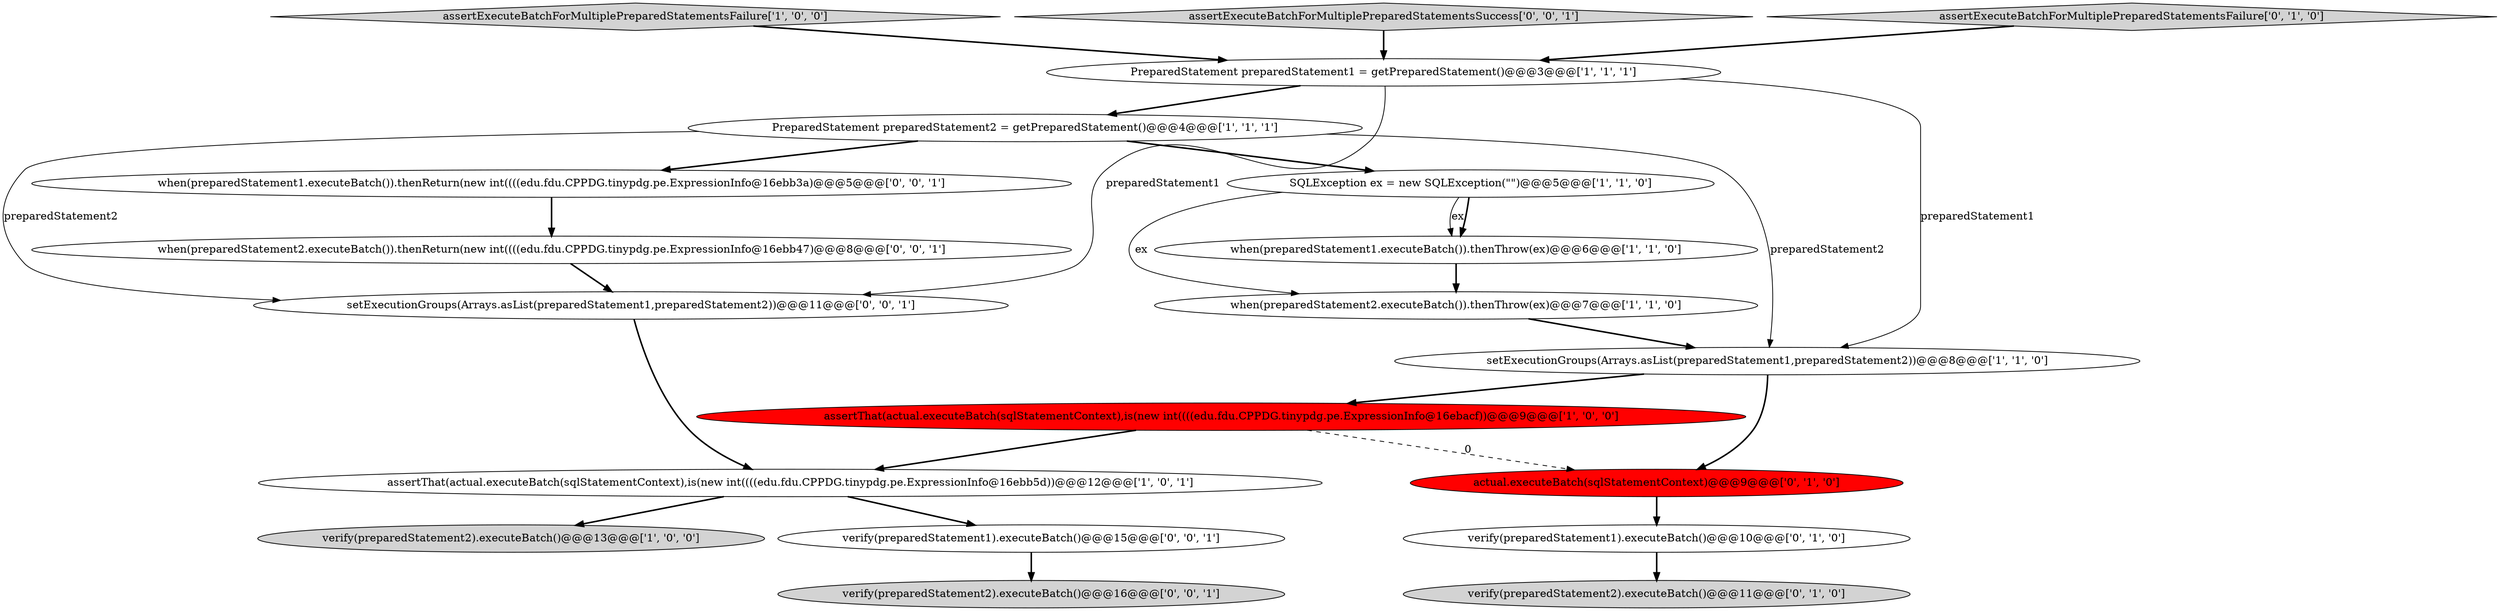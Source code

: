 digraph {
0 [style = filled, label = "assertThat(actual.executeBatch(sqlStatementContext),is(new int((((edu.fdu.CPPDG.tinypdg.pe.ExpressionInfo@16ebacf))@@@9@@@['1', '0', '0']", fillcolor = red, shape = ellipse image = "AAA1AAABBB1BBB"];
2 [style = filled, label = "verify(preparedStatement2).executeBatch()@@@13@@@['1', '0', '0']", fillcolor = lightgray, shape = ellipse image = "AAA0AAABBB1BBB"];
16 [style = filled, label = "verify(preparedStatement2).executeBatch()@@@16@@@['0', '0', '1']", fillcolor = lightgray, shape = ellipse image = "AAA0AAABBB3BBB"];
10 [style = filled, label = "verify(preparedStatement2).executeBatch()@@@11@@@['0', '1', '0']", fillcolor = lightgray, shape = ellipse image = "AAA0AAABBB2BBB"];
18 [style = filled, label = "verify(preparedStatement1).executeBatch()@@@15@@@['0', '0', '1']", fillcolor = white, shape = ellipse image = "AAA0AAABBB3BBB"];
1 [style = filled, label = "assertThat(actual.executeBatch(sqlStatementContext),is(new int((((edu.fdu.CPPDG.tinypdg.pe.ExpressionInfo@16ebb5d))@@@12@@@['1', '0', '1']", fillcolor = white, shape = ellipse image = "AAA0AAABBB1BBB"];
12 [style = filled, label = "actual.executeBatch(sqlStatementContext)@@@9@@@['0', '1', '0']", fillcolor = red, shape = ellipse image = "AAA1AAABBB2BBB"];
13 [style = filled, label = "verify(preparedStatement1).executeBatch()@@@10@@@['0', '1', '0']", fillcolor = white, shape = ellipse image = "AAA0AAABBB2BBB"];
4 [style = filled, label = "setExecutionGroups(Arrays.asList(preparedStatement1,preparedStatement2))@@@8@@@['1', '1', '0']", fillcolor = white, shape = ellipse image = "AAA0AAABBB1BBB"];
7 [style = filled, label = "SQLException ex = new SQLException(\"\")@@@5@@@['1', '1', '0']", fillcolor = white, shape = ellipse image = "AAA0AAABBB1BBB"];
8 [style = filled, label = "assertExecuteBatchForMultiplePreparedStatementsFailure['1', '0', '0']", fillcolor = lightgray, shape = diamond image = "AAA0AAABBB1BBB"];
6 [style = filled, label = "PreparedStatement preparedStatement2 = getPreparedStatement()@@@4@@@['1', '1', '1']", fillcolor = white, shape = ellipse image = "AAA0AAABBB1BBB"];
14 [style = filled, label = "when(preparedStatement2.executeBatch()).thenReturn(new int((((edu.fdu.CPPDG.tinypdg.pe.ExpressionInfo@16ebb47)@@@8@@@['0', '0', '1']", fillcolor = white, shape = ellipse image = "AAA0AAABBB3BBB"];
9 [style = filled, label = "when(preparedStatement2.executeBatch()).thenThrow(ex)@@@7@@@['1', '1', '0']", fillcolor = white, shape = ellipse image = "AAA0AAABBB1BBB"];
15 [style = filled, label = "assertExecuteBatchForMultiplePreparedStatementsSuccess['0', '0', '1']", fillcolor = lightgray, shape = diamond image = "AAA0AAABBB3BBB"];
11 [style = filled, label = "assertExecuteBatchForMultiplePreparedStatementsFailure['0', '1', '0']", fillcolor = lightgray, shape = diamond image = "AAA0AAABBB2BBB"];
17 [style = filled, label = "when(preparedStatement1.executeBatch()).thenReturn(new int((((edu.fdu.CPPDG.tinypdg.pe.ExpressionInfo@16ebb3a)@@@5@@@['0', '0', '1']", fillcolor = white, shape = ellipse image = "AAA0AAABBB3BBB"];
19 [style = filled, label = "setExecutionGroups(Arrays.asList(preparedStatement1,preparedStatement2))@@@11@@@['0', '0', '1']", fillcolor = white, shape = ellipse image = "AAA0AAABBB3BBB"];
5 [style = filled, label = "when(preparedStatement1.executeBatch()).thenThrow(ex)@@@6@@@['1', '1', '0']", fillcolor = white, shape = ellipse image = "AAA0AAABBB1BBB"];
3 [style = filled, label = "PreparedStatement preparedStatement1 = getPreparedStatement()@@@3@@@['1', '1', '1']", fillcolor = white, shape = ellipse image = "AAA0AAABBB1BBB"];
6->17 [style = bold, label=""];
13->10 [style = bold, label=""];
5->9 [style = bold, label=""];
9->4 [style = bold, label=""];
8->3 [style = bold, label=""];
6->19 [style = solid, label="preparedStatement2"];
3->6 [style = bold, label=""];
14->19 [style = bold, label=""];
1->18 [style = bold, label=""];
0->12 [style = dashed, label="0"];
15->3 [style = bold, label=""];
4->0 [style = bold, label=""];
7->5 [style = solid, label="ex"];
12->13 [style = bold, label=""];
19->1 [style = bold, label=""];
7->5 [style = bold, label=""];
11->3 [style = bold, label=""];
17->14 [style = bold, label=""];
3->4 [style = solid, label="preparedStatement1"];
0->1 [style = bold, label=""];
6->4 [style = solid, label="preparedStatement2"];
4->12 [style = bold, label=""];
1->2 [style = bold, label=""];
6->7 [style = bold, label=""];
3->19 [style = solid, label="preparedStatement1"];
7->9 [style = solid, label="ex"];
18->16 [style = bold, label=""];
}
